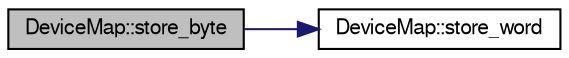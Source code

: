 digraph G
{
  edge [fontname="FreeSans",fontsize="10",labelfontname="FreeSans",labelfontsize="10"];
  node [fontname="FreeSans",fontsize="10",shape=record];
  rankdir=LR;
  Node1 [label="DeviceMap::store_byte",height=0.2,width=0.4,color="black", fillcolor="grey75", style="filled" fontcolor="black"];
  Node1 -> Node2 [color="midnightblue",fontsize="10",style="solid"];
  Node2 [label="DeviceMap::store_word",height=0.2,width=0.4,color="black", fillcolor="white", style="filled",URL="$classDeviceMap.html#a35fca28f44abbd13f9db1e32651b1a10"];
}
